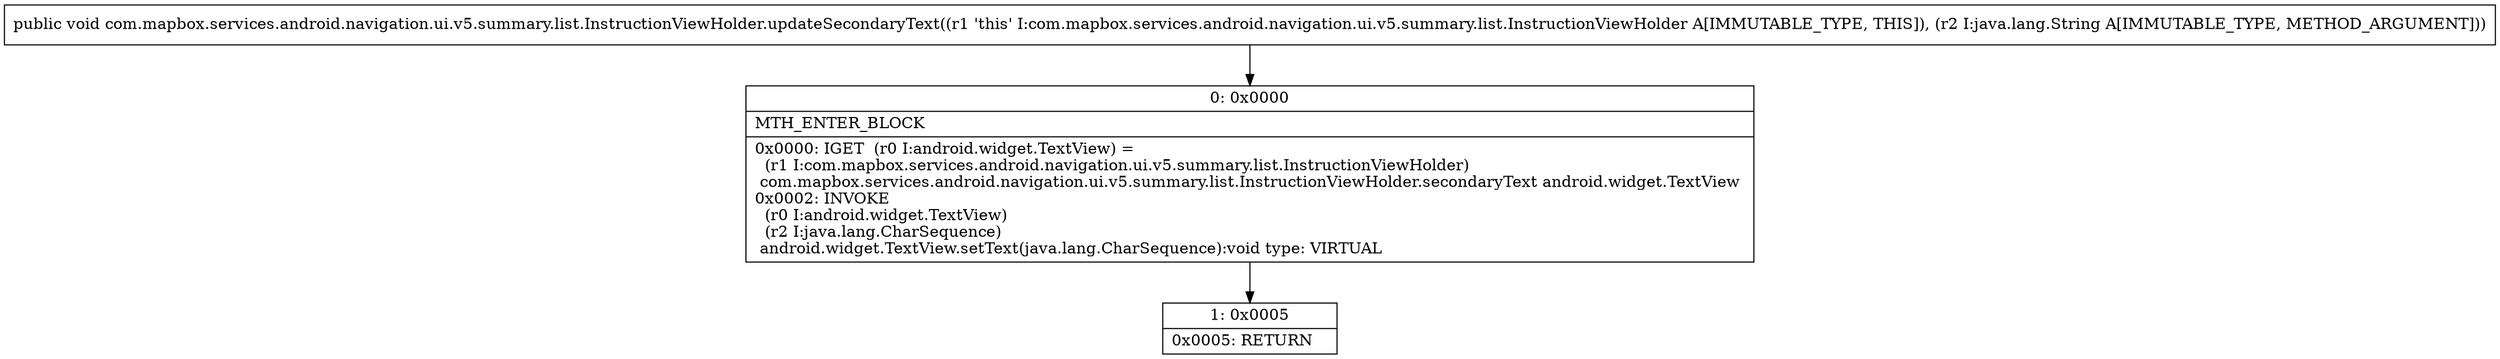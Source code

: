 digraph "CFG forcom.mapbox.services.android.navigation.ui.v5.summary.list.InstructionViewHolder.updateSecondaryText(Ljava\/lang\/String;)V" {
Node_0 [shape=record,label="{0\:\ 0x0000|MTH_ENTER_BLOCK\l|0x0000: IGET  (r0 I:android.widget.TextView) = \l  (r1 I:com.mapbox.services.android.navigation.ui.v5.summary.list.InstructionViewHolder)\l com.mapbox.services.android.navigation.ui.v5.summary.list.InstructionViewHolder.secondaryText android.widget.TextView \l0x0002: INVOKE  \l  (r0 I:android.widget.TextView)\l  (r2 I:java.lang.CharSequence)\l android.widget.TextView.setText(java.lang.CharSequence):void type: VIRTUAL \l}"];
Node_1 [shape=record,label="{1\:\ 0x0005|0x0005: RETURN   \l}"];
MethodNode[shape=record,label="{public void com.mapbox.services.android.navigation.ui.v5.summary.list.InstructionViewHolder.updateSecondaryText((r1 'this' I:com.mapbox.services.android.navigation.ui.v5.summary.list.InstructionViewHolder A[IMMUTABLE_TYPE, THIS]), (r2 I:java.lang.String A[IMMUTABLE_TYPE, METHOD_ARGUMENT])) }"];
MethodNode -> Node_0;
Node_0 -> Node_1;
}


